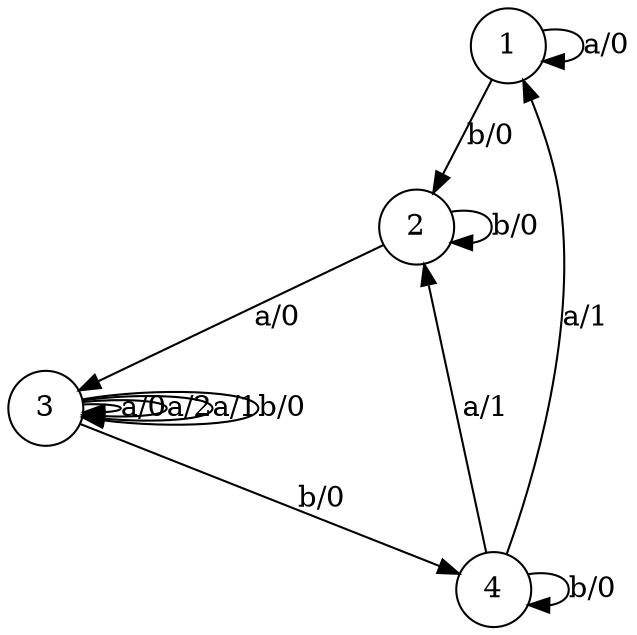 digraph fsm{
	s_0 [label="1" shape="circle"]
	s_1 [label="2" shape="circle"]
	s_2 [label="3" shape="circle"]
	s_3 [label="4" shape="circle"]
	
    s_0 -> s_0[label="a/0"]

	s_0 -> s_1[label="b/0"]

	s_1 -> s_2[label="a/0"]

	s_1 -> s_1[label="b/0"]

	s_2 -> s_2[label="a/0"]

	s_2 -> s_2[label="a/2"]

	s_2 -> s_2[label="a/1"]

	s_2 -> s_2[label="b/0"]

	s_2 -> s_3[label="b/0"]

	s_3 -> s_1[label="a/1"]

	s_3 -> s_3[label="b/0"]

	s_3 -> s_0[label="a/1"]
}